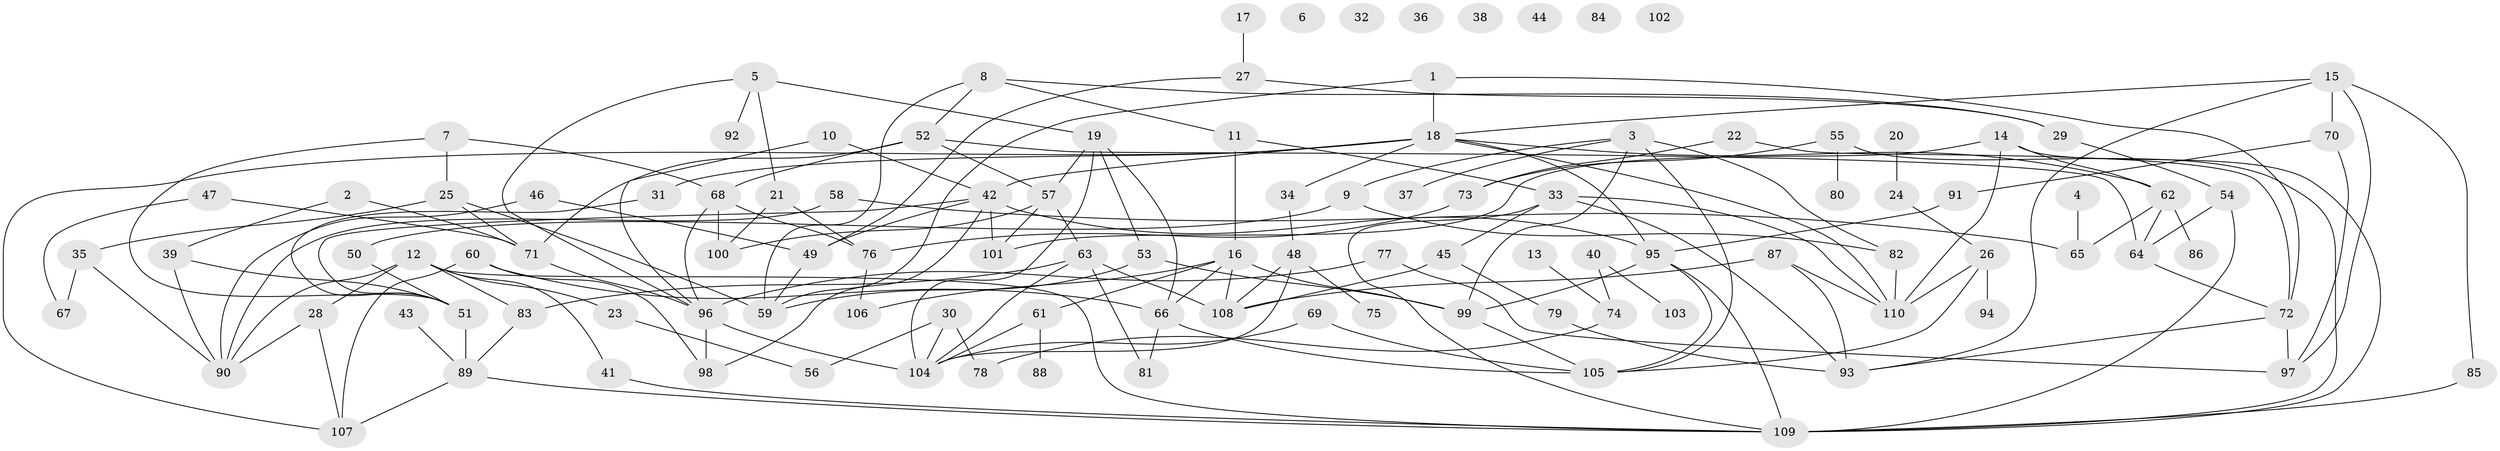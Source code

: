 // Generated by graph-tools (version 1.1) at 2025/25/03/09/25 03:25:23]
// undirected, 110 vertices, 175 edges
graph export_dot {
graph [start="1"]
  node [color=gray90,style=filled];
  1;
  2;
  3;
  4;
  5;
  6;
  7;
  8;
  9;
  10;
  11;
  12;
  13;
  14;
  15;
  16;
  17;
  18;
  19;
  20;
  21;
  22;
  23;
  24;
  25;
  26;
  27;
  28;
  29;
  30;
  31;
  32;
  33;
  34;
  35;
  36;
  37;
  38;
  39;
  40;
  41;
  42;
  43;
  44;
  45;
  46;
  47;
  48;
  49;
  50;
  51;
  52;
  53;
  54;
  55;
  56;
  57;
  58;
  59;
  60;
  61;
  62;
  63;
  64;
  65;
  66;
  67;
  68;
  69;
  70;
  71;
  72;
  73;
  74;
  75;
  76;
  77;
  78;
  79;
  80;
  81;
  82;
  83;
  84;
  85;
  86;
  87;
  88;
  89;
  90;
  91;
  92;
  93;
  94;
  95;
  96;
  97;
  98;
  99;
  100;
  101;
  102;
  103;
  104;
  105;
  106;
  107;
  108;
  109;
  110;
  1 -- 18;
  1 -- 59;
  1 -- 72;
  2 -- 39;
  2 -- 71;
  3 -- 9;
  3 -- 37;
  3 -- 82;
  3 -- 99;
  3 -- 105;
  4 -- 65;
  5 -- 19;
  5 -- 21;
  5 -- 92;
  5 -- 96;
  7 -- 25;
  7 -- 51;
  7 -- 68;
  8 -- 11;
  8 -- 29;
  8 -- 52;
  8 -- 59;
  9 -- 50;
  9 -- 82;
  10 -- 42;
  10 -- 96;
  11 -- 16;
  11 -- 33;
  12 -- 23;
  12 -- 28;
  12 -- 41;
  12 -- 83;
  12 -- 90;
  12 -- 109;
  13 -- 74;
  14 -- 62;
  14 -- 101;
  14 -- 109;
  14 -- 110;
  15 -- 18;
  15 -- 70;
  15 -- 85;
  15 -- 93;
  15 -- 97;
  16 -- 61;
  16 -- 66;
  16 -- 99;
  16 -- 106;
  16 -- 108;
  17 -- 27;
  18 -- 31;
  18 -- 34;
  18 -- 42;
  18 -- 62;
  18 -- 95;
  18 -- 107;
  18 -- 110;
  19 -- 53;
  19 -- 57;
  19 -- 66;
  19 -- 104;
  20 -- 24;
  21 -- 76;
  21 -- 100;
  22 -- 72;
  22 -- 73;
  23 -- 56;
  24 -- 26;
  25 -- 35;
  25 -- 59;
  25 -- 71;
  26 -- 94;
  26 -- 105;
  26 -- 110;
  27 -- 29;
  27 -- 49;
  28 -- 90;
  28 -- 107;
  29 -- 54;
  30 -- 56;
  30 -- 78;
  30 -- 104;
  31 -- 51;
  33 -- 45;
  33 -- 93;
  33 -- 109;
  33 -- 110;
  34 -- 48;
  35 -- 67;
  35 -- 90;
  39 -- 51;
  39 -- 90;
  40 -- 74;
  40 -- 103;
  41 -- 109;
  42 -- 49;
  42 -- 51;
  42 -- 95;
  42 -- 98;
  42 -- 101;
  43 -- 89;
  45 -- 79;
  45 -- 108;
  46 -- 49;
  46 -- 90;
  47 -- 67;
  47 -- 71;
  48 -- 75;
  48 -- 104;
  48 -- 108;
  49 -- 59;
  50 -- 51;
  51 -- 89;
  52 -- 57;
  52 -- 64;
  52 -- 68;
  52 -- 71;
  53 -- 59;
  53 -- 99;
  54 -- 64;
  54 -- 109;
  55 -- 73;
  55 -- 80;
  55 -- 109;
  57 -- 63;
  57 -- 100;
  57 -- 101;
  58 -- 65;
  58 -- 90;
  60 -- 66;
  60 -- 98;
  60 -- 107;
  61 -- 88;
  61 -- 104;
  62 -- 64;
  62 -- 65;
  62 -- 86;
  63 -- 81;
  63 -- 83;
  63 -- 104;
  63 -- 108;
  64 -- 72;
  66 -- 81;
  66 -- 105;
  68 -- 76;
  68 -- 96;
  68 -- 100;
  69 -- 104;
  69 -- 105;
  70 -- 91;
  70 -- 97;
  71 -- 96;
  72 -- 93;
  72 -- 97;
  73 -- 76;
  74 -- 78;
  76 -- 106;
  77 -- 96;
  77 -- 97;
  79 -- 93;
  82 -- 110;
  83 -- 89;
  85 -- 109;
  87 -- 93;
  87 -- 108;
  87 -- 110;
  89 -- 107;
  89 -- 109;
  91 -- 95;
  95 -- 99;
  95 -- 105;
  95 -- 109;
  96 -- 98;
  96 -- 104;
  99 -- 105;
}
